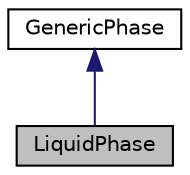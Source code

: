 digraph "LiquidPhase"
{
 // INTERACTIVE_SVG=YES
 // LATEX_PDF_SIZE
  bgcolor="transparent";
  edge [fontname="Helvetica",fontsize="10",labelfontname="Helvetica",labelfontsize="10"];
  node [fontname="Helvetica",fontsize="10",shape=record];
  Node1 [label="LiquidPhase",height=0.2,width=0.4,color="black", fillcolor="grey75", style="filled", fontcolor="black",tooltip="The class used to configure a liquid solution phase."];
  Node2 -> Node1 [dir="back",color="midnightblue",fontsize="10",style="solid",fontname="Helvetica"];
  Node2 [label="GenericPhase",height=0.2,width=0.4,color="black",URL="$class_reaktoro_1_1_generic_phase.html",tooltip="The base type for all other classes defining more specific phases."];
}
